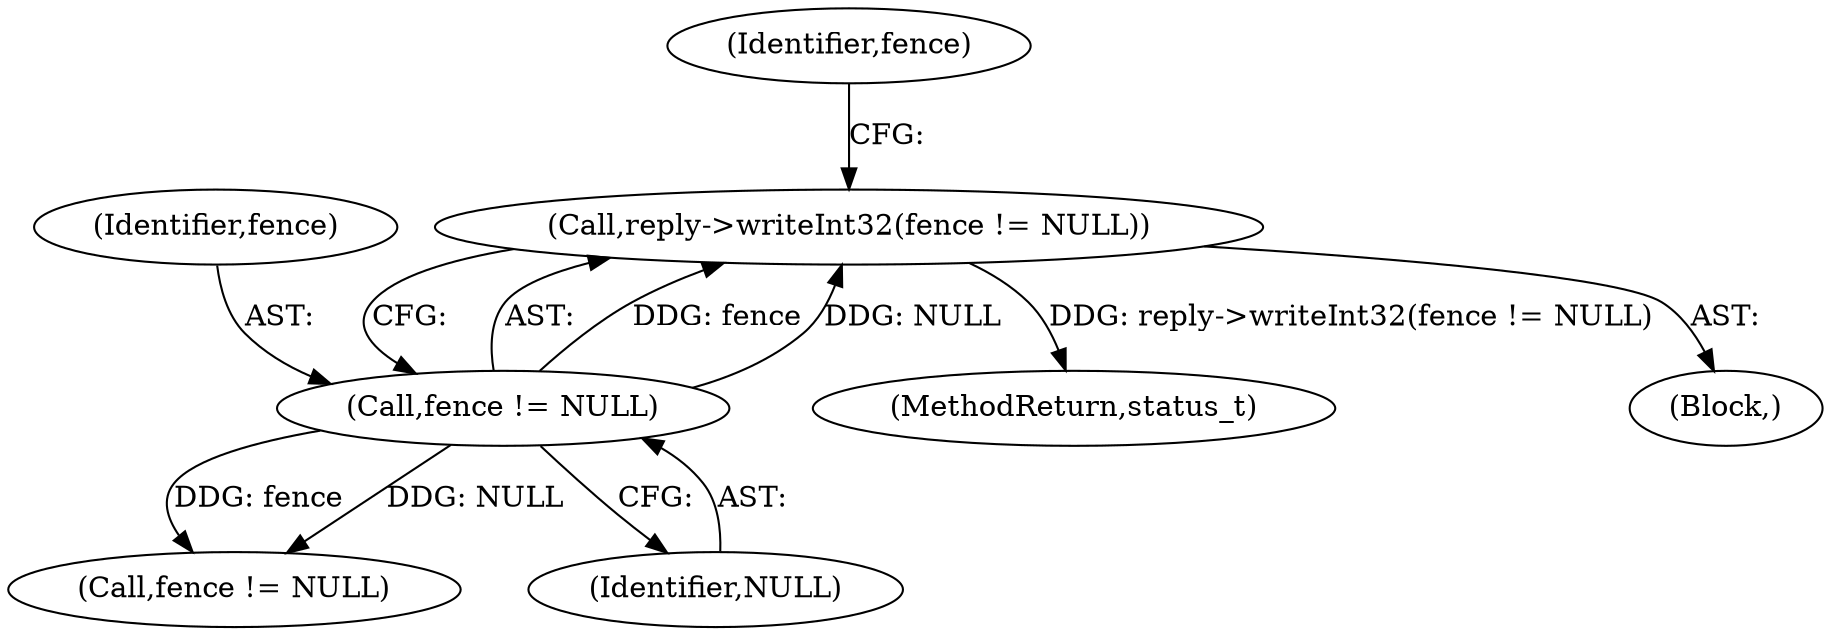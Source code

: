 digraph "0_Android_d06421fd37fbb7fd07002e6738fac3a223cb1a62@API" {
"1000210" [label="(Call,reply->writeInt32(fence != NULL))"];
"1000211" [label="(Call,fence != NULL)"];
"1000212" [label="(Identifier,fence)"];
"1000211" [label="(Call,fence != NULL)"];
"1000216" [label="(Identifier,fence)"];
"1000165" [label="(Block,)"];
"1000210" [label="(Call,reply->writeInt32(fence != NULL))"];
"1000215" [label="(Call,fence != NULL)"];
"1000378" [label="(MethodReturn,status_t)"];
"1000213" [label="(Identifier,NULL)"];
"1000210" -> "1000165"  [label="AST: "];
"1000210" -> "1000211"  [label="CFG: "];
"1000211" -> "1000210"  [label="AST: "];
"1000216" -> "1000210"  [label="CFG: "];
"1000210" -> "1000378"  [label="DDG: reply->writeInt32(fence != NULL)"];
"1000211" -> "1000210"  [label="DDG: fence"];
"1000211" -> "1000210"  [label="DDG: NULL"];
"1000211" -> "1000213"  [label="CFG: "];
"1000212" -> "1000211"  [label="AST: "];
"1000213" -> "1000211"  [label="AST: "];
"1000211" -> "1000215"  [label="DDG: fence"];
"1000211" -> "1000215"  [label="DDG: NULL"];
}
